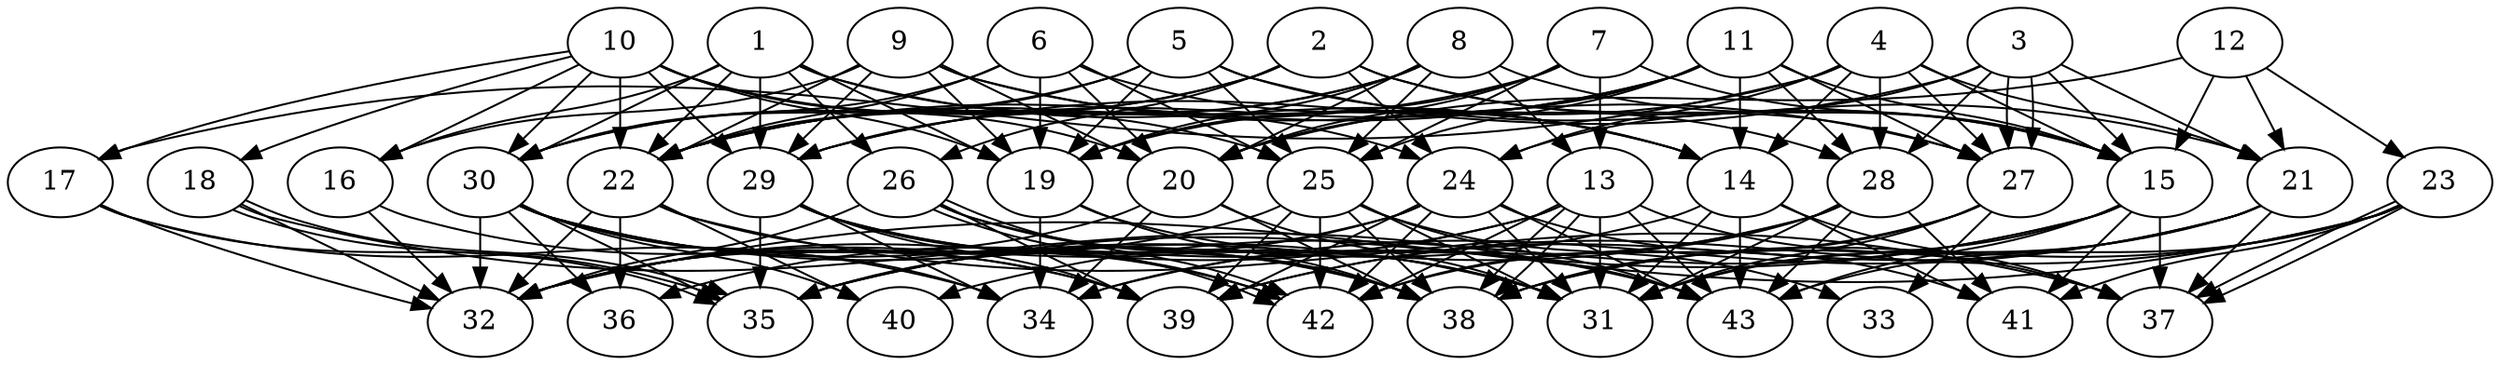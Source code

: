 // DAG (tier=3-complex, mode=data, n=43, ccr=0.529, fat=0.719, density=0.677, regular=0.277, jump=0.223, mindata=4194304, maxdata=33554432)
// DAG automatically generated by daggen at Sun Aug 24 16:33:35 2025
// /home/ermia/Project/Environments/daggen/bin/daggen --dot --ccr 0.529 --fat 0.719 --regular 0.277 --density 0.677 --jump 0.223 --mindata 4194304 --maxdata 33554432 -n 43 
digraph G {
  1 [size="191708511133276096", alpha="0.12", expect_size="95854255566638048"]
  1 -> 14 [size ="4820168320483328"]
  1 -> 16 [size ="4820168320483328"]
  1 -> 19 [size ="4820168320483328"]
  1 -> 22 [size ="4820168320483328"]
  1 -> 24 [size ="4820168320483328"]
  1 -> 26 [size ="4820168320483328"]
  1 -> 29 [size ="4820168320483328"]
  1 -> 30 [size ="4820168320483328"]
  2 [size="31501226865246875942912", alpha="0.09", expect_size="15750613432623437971456"]
  2 -> 15 [size ="7979486897242112"]
  2 -> 22 [size ="7979486897242112"]
  2 -> 24 [size ="7979486897242112"]
  2 -> 26 [size ="7979486897242112"]
  2 -> 27 [size ="7979486897242112"]
  2 -> 30 [size ="7979486897242112"]
  3 [size="14078239091450376", alpha="0.02", expect_size="7039119545725188"]
  3 -> 15 [size ="300984093900800"]
  3 -> 21 [size ="300984093900800"]
  3 -> 24 [size ="300984093900800"]
  3 -> 27 [size ="300984093900800"]
  3 -> 27 [size ="300984093900800"]
  3 -> 28 [size ="300984093900800"]
  3 -> 29 [size ="300984093900800"]
  4 [size="1113069768263631232", alpha="0.07", expect_size="556534884131815616"]
  4 -> 14 [size ="499170796371968"]
  4 -> 15 [size ="499170796371968"]
  4 -> 17 [size ="499170796371968"]
  4 -> 19 [size ="499170796371968"]
  4 -> 21 [size ="499170796371968"]
  4 -> 24 [size ="499170796371968"]
  4 -> 27 [size ="499170796371968"]
  4 -> 28 [size ="499170796371968"]
  5 [size="268347961010375680", alpha="0.08", expect_size="134173980505187840"]
  5 -> 19 [size ="4304684735004672"]
  5 -> 21 [size ="4304684735004672"]
  5 -> 22 [size ="4304684735004672"]
  5 -> 25 [size ="4304684735004672"]
  5 -> 28 [size ="4304684735004672"]
  5 -> 30 [size ="4304684735004672"]
  6 [size="184060467100076352", alpha="0.17", expect_size="92030233550038176"]
  6 -> 14 [size ="5084294716325888"]
  6 -> 19 [size ="5084294716325888"]
  6 -> 20 [size ="5084294716325888"]
  6 -> 22 [size ="5084294716325888"]
  6 -> 25 [size ="5084294716325888"]
  6 -> 30 [size ="5084294716325888"]
  7 [size="4082991437328529408", alpha="0.20", expect_size="2041495718664264704"]
  7 -> 13 [size ="2230957545357312"]
  7 -> 15 [size ="2230957545357312"]
  7 -> 19 [size ="2230957545357312"]
  7 -> 20 [size ="2230957545357312"]
  7 -> 22 [size ="2230957545357312"]
  7 -> 25 [size ="2230957545357312"]
  8 [size="409401167720403008", alpha="0.13", expect_size="204700583860201504"]
  8 -> 13 [size ="8174183905230848"]
  8 -> 15 [size ="8174183905230848"]
  8 -> 19 [size ="8174183905230848"]
  8 -> 20 [size ="8174183905230848"]
  8 -> 22 [size ="8174183905230848"]
  8 -> 25 [size ="8174183905230848"]
  8 -> 29 [size ="8174183905230848"]
  9 [size="2490961413911638704128", alpha="0.05", expect_size="1245480706955819352064"]
  9 -> 14 [size ="1470058622615552"]
  9 -> 16 [size ="1470058622615552"]
  9 -> 19 [size ="1470058622615552"]
  9 -> 20 [size ="1470058622615552"]
  9 -> 22 [size ="1470058622615552"]
  9 -> 27 [size ="1470058622615552"]
  9 -> 29 [size ="1470058622615552"]
  10 [size="2391969815451950080", alpha="0.08", expect_size="1195984907725975040"]
  10 -> 16 [size ="1702933594898432"]
  10 -> 17 [size ="1702933594898432"]
  10 -> 18 [size ="1702933594898432"]
  10 -> 19 [size ="1702933594898432"]
  10 -> 20 [size ="1702933594898432"]
  10 -> 22 [size ="1702933594898432"]
  10 -> 25 [size ="1702933594898432"]
  10 -> 29 [size ="1702933594898432"]
  10 -> 30 [size ="1702933594898432"]
  11 [size="267082021147934457856", alpha="0.04", expect_size="133541010573967228928"]
  11 -> 14 [size ="331782205472768"]
  11 -> 15 [size ="331782205472768"]
  11 -> 20 [size ="331782205472768"]
  11 -> 22 [size ="331782205472768"]
  11 -> 25 [size ="331782205472768"]
  11 -> 27 [size ="331782205472768"]
  11 -> 28 [size ="331782205472768"]
  11 -> 29 [size ="331782205472768"]
  12 [size="5996959788804712448", alpha="0.07", expect_size="2998479894402356224"]
  12 -> 15 [size ="5096279881285632"]
  12 -> 20 [size ="5096279881285632"]
  12 -> 21 [size ="5096279881285632"]
  12 -> 23 [size ="5096279881285632"]
  13 [size="476596960011577792", alpha="0.19", expect_size="238298480005788896"]
  13 -> 31 [size ="1090183495680000"]
  13 -> 32 [size ="1090183495680000"]
  13 -> 36 [size ="1090183495680000"]
  13 -> 37 [size ="1090183495680000"]
  13 -> 38 [size ="1090183495680000"]
  13 -> 38 [size ="1090183495680000"]
  13 -> 42 [size ="1090183495680000"]
  13 -> 43 [size ="1090183495680000"]
  14 [size="7606951433278674960384", alpha="0.19", expect_size="3803475716639337480192"]
  14 -> 31 [size ="3094309490393088"]
  14 -> 35 [size ="3094309490393088"]
  14 -> 37 [size ="3094309490393088"]
  14 -> 41 [size ="3094309490393088"]
  14 -> 43 [size ="3094309490393088"]
  15 [size="398287719696969792", alpha="0.17", expect_size="199143859848484896"]
  15 -> 31 [size ="7477443573055488"]
  15 -> 35 [size ="7477443573055488"]
  15 -> 37 [size ="7477443573055488"]
  15 -> 40 [size ="7477443573055488"]
  15 -> 41 [size ="7477443573055488"]
  15 -> 43 [size ="7477443573055488"]
  16 [size="148637351952171424", alpha="0.18", expect_size="74318675976085712"]
  16 -> 32 [size ="3404949484470272"]
  16 -> 39 [size ="3404949484470272"]
  17 [size="9929724191232229376000", alpha="0.19", expect_size="4964862095616114688000"]
  17 -> 32 [size ="3695853751500800"]
  17 -> 34 [size ="3695853751500800"]
  17 -> 35 [size ="3695853751500800"]
  18 [size="441487094872323129344", alpha="0.04", expect_size="220743547436161564672"]
  18 -> 32 [size ="463840496058368"]
  18 -> 35 [size ="463840496058368"]
  18 -> 35 [size ="463840496058368"]
  18 -> 43 [size ="463840496058368"]
  19 [size="22776776636522699948032", alpha="0.11", expect_size="11388388318261349974016"]
  19 -> 34 [size ="6428132630331392"]
  19 -> 38 [size ="6428132630331392"]
  19 -> 43 [size ="6428132630331392"]
  20 [size="792451545542869123072", alpha="0.09", expect_size="396225772771434561536"]
  20 -> 31 [size ="685075544932352"]
  20 -> 32 [size ="685075544932352"]
  20 -> 34 [size ="685075544932352"]
  20 -> 38 [size ="685075544932352"]
  21 [size="35535176263369368797184", alpha="0.10", expect_size="17767588131684684398592"]
  21 -> 31 [size ="8646937163071488"]
  21 -> 34 [size ="8646937163071488"]
  21 -> 37 [size ="8646937163071488"]
  21 -> 38 [size ="8646937163071488"]
  21 -> 39 [size ="8646937163071488"]
  22 [size="146919789454791016448", alpha="0.19", expect_size="73459894727395508224"]
  22 -> 32 [size ="222746139164672"]
  22 -> 36 [size ="222746139164672"]
  22 -> 37 [size ="222746139164672"]
  22 -> 40 [size ="222746139164672"]
  22 -> 42 [size ="222746139164672"]
  23 [size="195501529993112384", alpha="0.11", expect_size="97750764996556192"]
  23 -> 32 [size ="148609903362048"]
  23 -> 37 [size ="148609903362048"]
  23 -> 37 [size ="148609903362048"]
  23 -> 38 [size ="148609903362048"]
  23 -> 39 [size ="148609903362048"]
  23 -> 41 [size ="148609903362048"]
  23 -> 43 [size ="148609903362048"]
  24 [size="4509837582108653", alpha="0.12", expect_size="2254918791054326"]
  24 -> 31 [size ="198380252823552"]
  24 -> 32 [size ="198380252823552"]
  24 -> 35 [size ="198380252823552"]
  24 -> 39 [size ="198380252823552"]
  24 -> 41 [size ="198380252823552"]
  24 -> 42 [size ="198380252823552"]
  24 -> 43 [size ="198380252823552"]
  25 [size="37331073964814607843328", alpha="0.02", expect_size="18665536982407303921664"]
  25 -> 31 [size ="8935872766410752"]
  25 -> 32 [size ="8935872766410752"]
  25 -> 33 [size ="8935872766410752"]
  25 -> 38 [size ="8935872766410752"]
  25 -> 39 [size ="8935872766410752"]
  25 -> 42 [size ="8935872766410752"]
  25 -> 43 [size ="8935872766410752"]
  26 [size="5908339241414085632", alpha="0.05", expect_size="2954169620707042816"]
  26 -> 31 [size ="2067971396599808"]
  26 -> 32 [size ="2067971396599808"]
  26 -> 38 [size ="2067971396599808"]
  26 -> 39 [size ="2067971396599808"]
  26 -> 42 [size ="2067971396599808"]
  26 -> 42 [size ="2067971396599808"]
  27 [size="296190503828368320", alpha="0.20", expect_size="148095251914184160"]
  27 -> 31 [size ="6269821117267968"]
  27 -> 33 [size ="6269821117267968"]
  27 -> 38 [size ="6269821117267968"]
  27 -> 42 [size ="6269821117267968"]
  28 [size="199534140824524064", alpha="0.13", expect_size="99767070412262032"]
  28 -> 31 [size ="4381414552240128"]
  28 -> 34 [size ="4381414552240128"]
  28 -> 35 [size ="4381414552240128"]
  28 -> 41 [size ="4381414552240128"]
  28 -> 42 [size ="4381414552240128"]
  28 -> 43 [size ="4381414552240128"]
  29 [size="88081190065267712", alpha="0.08", expect_size="44040595032633856"]
  29 -> 31 [size ="1654518173401088"]
  29 -> 34 [size ="1654518173401088"]
  29 -> 35 [size ="1654518173401088"]
  29 -> 38 [size ="1654518173401088"]
  29 -> 39 [size ="1654518173401088"]
  29 -> 42 [size ="1654518173401088"]
  30 [size="79267610264338432000", alpha="0.00", expect_size="39633805132169216000"]
  30 -> 31 [size ="147622933299200"]
  30 -> 32 [size ="147622933299200"]
  30 -> 34 [size ="147622933299200"]
  30 -> 35 [size ="147622933299200"]
  30 -> 36 [size ="147622933299200"]
  30 -> 38 [size ="147622933299200"]
  30 -> 39 [size ="147622933299200"]
  30 -> 40 [size ="147622933299200"]
  31 [size="5899747812659710976", alpha="0.00", expect_size="2949873906329855488"]
  32 [size="3254509409158721175552", alpha="0.07", expect_size="1627254704579360587776"]
  33 [size="9822254459708407545856", alpha="0.20", expect_size="4911127229854203772928"]
  34 [size="1007247789081144064", alpha="0.18", expect_size="503623894540572032"]
  35 [size="166421662530485632", alpha="0.03", expect_size="83210831265242816"]
  36 [size="111778421770752304", alpha="0.00", expect_size="55889210885376152"]
  37 [size="451717657902467514368", alpha="0.02", expect_size="225858828951233757184"]
  38 [size="6289588680396928000", alpha="0.09", expect_size="3144794340198464000"]
  39 [size="292543181654498944", alpha="0.03", expect_size="146271590827249472"]
  40 [size="3432311786820399616", alpha="0.06", expect_size="1716155893410199808"]
  41 [size="81171158893543536", alpha="0.08", expect_size="40585579446771768"]
  42 [size="209462654518169440", alpha="0.05", expect_size="104731327259084720"]
  43 [size="6620407543861683945472", alpha="0.03", expect_size="3310203771930841972736"]
}